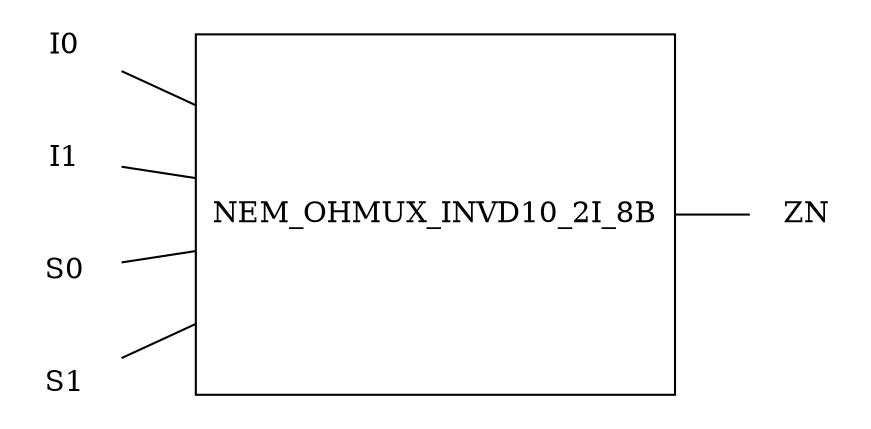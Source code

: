 graph G {
	rankdir=LR;


	0 [shape=box label=NEM_OHMUX_INVD10_2I_8B height=2.4 rankdir=TB];
	I0 [shape=none];
	I0 -- 0
	I1 [shape=none];
	I1 -- 0
	S0 [shape=none];
	S0 -- 0
	S1 [shape=none];
	S1 -- 0
	ZN [shape=none];
	0 -- ZN
}
